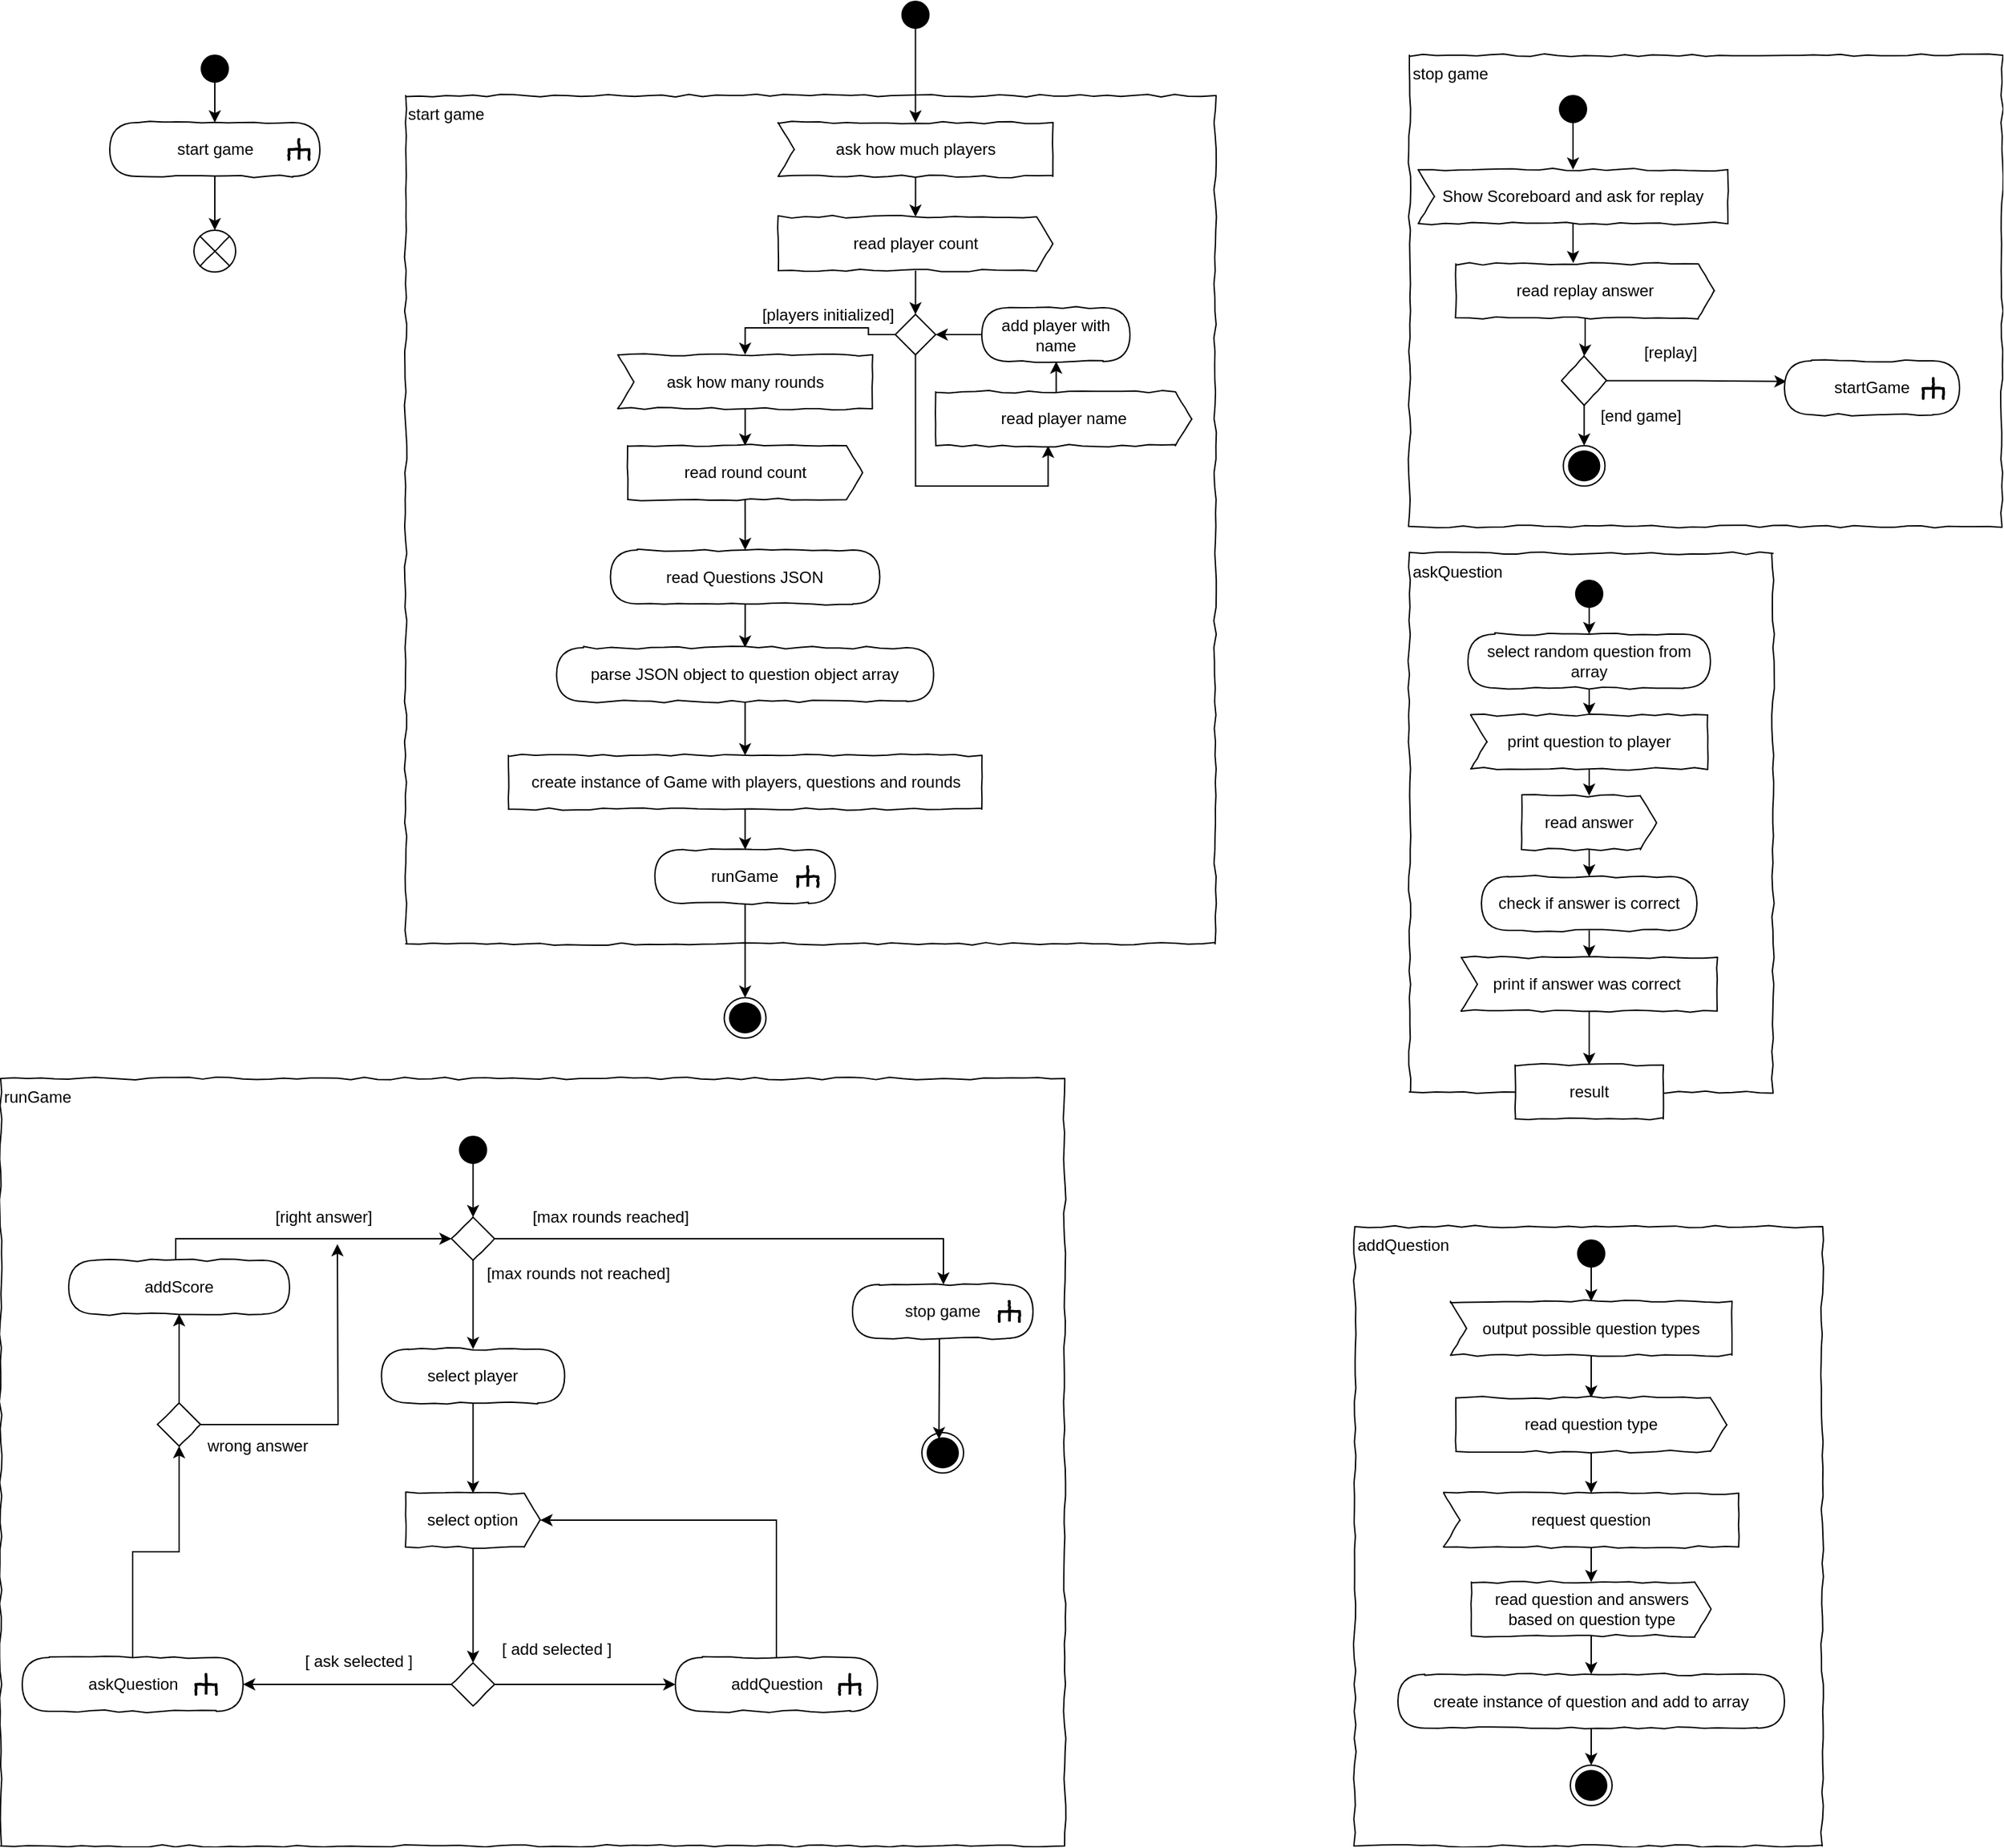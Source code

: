 <mxfile version="13.3.5" type="device"><diagram id="C5RBs43oDa-KdzZeNtuy" name="Page-1"><mxGraphModel dx="1551" dy="1380" grid="1" gridSize="10" guides="1" tooltips="1" connect="1" arrows="1" fold="1" page="1" pageScale="1" pageWidth="1654" pageHeight="2336" math="0" shadow="0"><root><mxCell id="WIyWlLk6GJQsqaUBKTNV-0"/><mxCell id="WIyWlLk6GJQsqaUBKTNV-1" parent="WIyWlLk6GJQsqaUBKTNV-0"/><mxCell id="vfuD7NuEFEcZhILpCEAi-52" value="&lt;div style=&quot;text-align: left&quot;&gt;&lt;span&gt;addQuestion&lt;/span&gt;&lt;/div&gt;" style="rounded=0;whiteSpace=wrap;html=1;shadow=0;glass=0;comic=1;strokeColor=#000000;labelPosition=center;verticalLabelPosition=middle;align=left;verticalAlign=top;absoluteArcSize=1;arcSize=50;" parent="WIyWlLk6GJQsqaUBKTNV-1" vertex="1"><mxGeometry x="1123" y="950" width="347" height="460" as="geometry"/></mxCell><mxCell id="s2X89wkiLgPjvdoDTRXU-35" value="stop game" style="rounded=0;whiteSpace=wrap;html=1;shadow=0;glass=0;comic=1;strokeColor=#000000;labelPosition=center;verticalLabelPosition=middle;align=left;verticalAlign=top;absoluteArcSize=1;arcSize=50;" parent="WIyWlLk6GJQsqaUBKTNV-1" vertex="1"><mxGeometry x="1163.5" y="80" width="440" height="350" as="geometry"/></mxCell><mxCell id="T3CFlRDYKSB0epu5Jlbj-16" value="&lt;div style=&quot;text-align: left&quot;&gt;&lt;span&gt;askQuestion&lt;/span&gt;&lt;/div&gt;" style="rounded=0;whiteSpace=wrap;html=1;shadow=0;glass=0;comic=1;strokeColor=#000000;labelPosition=center;verticalLabelPosition=middle;align=left;verticalAlign=top;absoluteArcSize=1;arcSize=50;" parent="WIyWlLk6GJQsqaUBKTNV-1" vertex="1"><mxGeometry x="1163.5" y="450" width="270" height="400" as="geometry"/></mxCell><mxCell id="T3CFlRDYKSB0epu5Jlbj-15" value="&lt;div style=&quot;text-align: left&quot;&gt;&lt;span&gt;runGame&lt;/span&gt;&lt;/div&gt;" style="rounded=0;whiteSpace=wrap;html=1;shadow=0;glass=0;comic=1;strokeColor=#000000;labelPosition=center;verticalLabelPosition=middle;align=left;verticalAlign=top;absoluteArcSize=1;arcSize=50;" parent="WIyWlLk6GJQsqaUBKTNV-1" vertex="1"><mxGeometry x="117.5" y="840" width="790" height="570" as="geometry"/></mxCell><mxCell id="XJcX0YTCADLQsHTq-JXA-15" style="edgeStyle=orthogonalEdgeStyle;rounded=0;orthogonalLoop=1;jettySize=auto;html=1;entryX=0.5;entryY=0;entryDx=0;entryDy=0;entryPerimeter=0;" parent="WIyWlLk6GJQsqaUBKTNV-1" source="XJcX0YTCADLQsHTq-JXA-8" target="Oa-G9faKWbPiwe1yfBrZ-24" edge="1"><mxGeometry relative="1" as="geometry"><mxPoint x="276.5" y="200" as="targetPoint"/></mxGeometry></mxCell><mxCell id="XJcX0YTCADLQsHTq-JXA-8" value="start game" style="rounded=1;whiteSpace=wrap;html=1;absoluteArcSize=1;arcSize=50;strokeWidth=1;shadow=0;comic=1;" parent="WIyWlLk6GJQsqaUBKTNV-1" vertex="1"><mxGeometry x="198.5" y="130" width="156" height="40" as="geometry"/></mxCell><mxCell id="XJcX0YTCADLQsHTq-JXA-6" value="" style="strokeWidth=2;html=1;shape=mxgraph.flowchart.annotation_2;align=left;rounded=1;comic=1;rotation=90;" parent="WIyWlLk6GJQsqaUBKTNV-1" vertex="1"><mxGeometry x="331.5" y="142.5" width="15" height="15" as="geometry"/></mxCell><mxCell id="XJcX0YTCADLQsHTq-JXA-7" value="" style="endArrow=none;html=1;entryX=0.508;entryY=0.487;entryPerimeter=0;exitX=1;exitY=0.5;exitPerimeter=0;strokeWidth=2;" parent="WIyWlLk6GJQsqaUBKTNV-1" source="XJcX0YTCADLQsHTq-JXA-6" target="XJcX0YTCADLQsHTq-JXA-6" edge="1"><mxGeometry width="50" height="50" relative="1" as="geometry"><mxPoint x="294.833" y="160" as="sourcePoint"/><mxPoint x="328.167" y="210" as="targetPoint"/></mxGeometry></mxCell><mxCell id="XJcX0YTCADLQsHTq-JXA-16" style="edgeStyle=orthogonalEdgeStyle;rounded=0;orthogonalLoop=1;jettySize=auto;html=1;entryX=0.5;entryY=0;entryDx=0;entryDy=0;exitX=0.5;exitY=1;exitDx=0;exitDy=0;" parent="WIyWlLk6GJQsqaUBKTNV-1" source="XJcX0YTCADLQsHTq-JXA-18" target="XJcX0YTCADLQsHTq-JXA-8" edge="1"><mxGeometry relative="1" as="geometry"><mxPoint x="277" y="100" as="sourcePoint"/></mxGeometry></mxCell><mxCell id="XJcX0YTCADLQsHTq-JXA-17" value="start game" style="rounded=0;whiteSpace=wrap;html=1;shadow=0;glass=0;comic=1;strokeColor=#000000;labelPosition=center;verticalLabelPosition=middle;align=left;verticalAlign=top;absoluteArcSize=1;arcSize=50;" parent="WIyWlLk6GJQsqaUBKTNV-1" vertex="1"><mxGeometry x="418.25" y="110" width="601" height="630" as="geometry"/></mxCell><mxCell id="XJcX0YTCADLQsHTq-JXA-18" value="" style="ellipse;whiteSpace=wrap;html=1;rounded=0;shadow=0;comic=0;labelBackgroundColor=none;strokeColor=#000000;strokeWidth=1;fillColor=#000000;fontFamily=Verdana;fontSize=12;fontColor=#000000;align=center;comic=1" parent="WIyWlLk6GJQsqaUBKTNV-1" vertex="1"><mxGeometry x="266.5" y="80" width="20" height="20" as="geometry"/></mxCell><mxCell id="XJcX0YTCADLQsHTq-JXA-51" style="edgeStyle=orthogonalEdgeStyle;rounded=0;orthogonalLoop=1;jettySize=auto;html=1;" parent="WIyWlLk6GJQsqaUBKTNV-1" source="XJcX0YTCADLQsHTq-JXA-19" target="vfuD7NuEFEcZhILpCEAi-16" edge="1"><mxGeometry relative="1" as="geometry"><mxPoint x="796.75" y="162.5" as="targetPoint"/></mxGeometry></mxCell><mxCell id="XJcX0YTCADLQsHTq-JXA-19" value="" style="ellipse;whiteSpace=wrap;html=1;rounded=0;shadow=0;comic=0;labelBackgroundColor=none;strokeColor=#000000;strokeWidth=1;fillColor=#000000;fontFamily=Verdana;fontSize=12;fontColor=#000000;align=center;comic=1" parent="WIyWlLk6GJQsqaUBKTNV-1" vertex="1"><mxGeometry x="786.75" y="40" width="20" height="20" as="geometry"/></mxCell><mxCell id="XJcX0YTCADLQsHTq-JXA-33" style="edgeStyle=orthogonalEdgeStyle;rounded=0;orthogonalLoop=1;jettySize=auto;html=1;exitX=0.5;exitY=1;exitDx=0;exitDy=0;" parent="WIyWlLk6GJQsqaUBKTNV-1" source="XJcX0YTCADLQsHTq-JXA-21" target="vfuD7NuEFEcZhILpCEAi-19" edge="1"><mxGeometry relative="1" as="geometry"><Array as="points"><mxPoint x="797.25" y="400"/><mxPoint x="895.25" y="400"/></Array></mxGeometry></mxCell><mxCell id="XJcX0YTCADLQsHTq-JXA-62" style="edgeStyle=orthogonalEdgeStyle;rounded=0;orthogonalLoop=1;jettySize=auto;html=1;entryX=0.5;entryY=0;entryDx=0;entryDy=0;entryPerimeter=0;" parent="WIyWlLk6GJQsqaUBKTNV-1" source="XJcX0YTCADLQsHTq-JXA-21" target="vfuD7NuEFEcZhILpCEAi-22" edge="1"><mxGeometry relative="1" as="geometry"/></mxCell><mxCell id="XJcX0YTCADLQsHTq-JXA-21" value="" style="rhombus;whiteSpace=wrap;html=1;" parent="WIyWlLk6GJQsqaUBKTNV-1" vertex="1"><mxGeometry x="781.75" y="272.5" width="30" height="30" as="geometry"/></mxCell><mxCell id="XJcX0YTCADLQsHTq-JXA-36" style="edgeStyle=orthogonalEdgeStyle;rounded=0;orthogonalLoop=1;jettySize=auto;html=1;" parent="WIyWlLk6GJQsqaUBKTNV-1" source="XJcX0YTCADLQsHTq-JXA-22" target="XJcX0YTCADLQsHTq-JXA-21" edge="1"><mxGeometry relative="1" as="geometry"/></mxCell><mxCell id="XJcX0YTCADLQsHTq-JXA-22" value="add player with name" style="rounded=1;whiteSpace=wrap;html=1;absoluteArcSize=1;arcSize=50;strokeWidth=1;shadow=0;comic=1;" parent="WIyWlLk6GJQsqaUBKTNV-1" vertex="1"><mxGeometry x="846" y="267.5" width="110" height="40" as="geometry"/></mxCell><mxCell id="XJcX0YTCADLQsHTq-JXA-41" style="edgeStyle=orthogonalEdgeStyle;rounded=0;orthogonalLoop=1;jettySize=auto;html=1;entryX=0.5;entryY=0;entryDx=0;entryDy=0;" parent="WIyWlLk6GJQsqaUBKTNV-1" source="XJcX0YTCADLQsHTq-JXA-38" target="XJcX0YTCADLQsHTq-JXA-46" edge="1"><mxGeometry relative="1" as="geometry"><mxPoint x="671.75" y="402.5" as="targetPoint"/></mxGeometry></mxCell><mxCell id="XJcX0YTCADLQsHTq-JXA-38" value="read Questions JSON" style="rounded=1;whiteSpace=wrap;html=1;absoluteArcSize=1;arcSize=50;strokeWidth=1;shadow=0;comic=1;" parent="WIyWlLk6GJQsqaUBKTNV-1" vertex="1"><mxGeometry x="570.25" y="447.5" width="200" height="40" as="geometry"/></mxCell><mxCell id="XJcX0YTCADLQsHTq-JXA-39" value="[players initialized]" style="text;html=1;strokeColor=none;fillColor=none;align=center;verticalAlign=middle;whiteSpace=wrap;rounded=0;" parent="WIyWlLk6GJQsqaUBKTNV-1" vertex="1"><mxGeometry x="671.75" y="262.5" width="120" height="20" as="geometry"/></mxCell><mxCell id="XJcX0YTCADLQsHTq-JXA-50" style="edgeStyle=orthogonalEdgeStyle;rounded=0;orthogonalLoop=1;jettySize=auto;html=1;entryX=0.5;entryY=0;entryDx=0;entryDy=0;" parent="WIyWlLk6GJQsqaUBKTNV-1" source="XJcX0YTCADLQsHTq-JXA-46" target="XJcX0YTCADLQsHTq-JXA-49" edge="1"><mxGeometry relative="1" as="geometry"><mxPoint x="671.75" y="442.5" as="targetPoint"/></mxGeometry></mxCell><mxCell id="XJcX0YTCADLQsHTq-JXA-46" value="parse JSON object to question object array" style="rounded=1;whiteSpace=wrap;html=1;absoluteArcSize=1;arcSize=50;strokeWidth=1;shadow=0;comic=1;" parent="WIyWlLk6GJQsqaUBKTNV-1" vertex="1"><mxGeometry x="530.25" y="520" width="280" height="40" as="geometry"/></mxCell><mxCell id="XJcX0YTCADLQsHTq-JXA-57" style="edgeStyle=orthogonalEdgeStyle;rounded=0;orthogonalLoop=1;jettySize=auto;html=1;" parent="WIyWlLk6GJQsqaUBKTNV-1" source="XJcX0YTCADLQsHTq-JXA-49" target="s2X89wkiLgPjvdoDTRXU-30" edge="1"><mxGeometry relative="1" as="geometry"><mxPoint x="670.25" y="670" as="targetPoint"/></mxGeometry></mxCell><mxCell id="XJcX0YTCADLQsHTq-JXA-49" value="&lt;div style=&quot;text-align: left&quot;&gt;&lt;span style=&quot;text-align: center&quot;&gt;create instance of Game with players, questions and rounds&lt;/span&gt;&lt;br&gt;&lt;/div&gt;" style="rounded=0;whiteSpace=wrap;html=1;comic=1;" parent="WIyWlLk6GJQsqaUBKTNV-1" vertex="1"><mxGeometry x="494.5" y="600" width="351.5" height="40" as="geometry"/></mxCell><mxCell id="XJcX0YTCADLQsHTq-JXA-52" value="" style="ellipse;html=1;shape=endState;fillColor=#000000;strokeColor=#000000;comic=1" parent="WIyWlLk6GJQsqaUBKTNV-1" vertex="1"><mxGeometry x="654.75" y="780" width="31" height="30" as="geometry"/></mxCell><mxCell id="XJcX0YTCADLQsHTq-JXA-61" style="edgeStyle=orthogonalEdgeStyle;rounded=0;orthogonalLoop=1;jettySize=auto;html=1;exitX=0.5;exitY=1;exitDx=0;exitDy=0;exitPerimeter=0;" parent="WIyWlLk6GJQsqaUBKTNV-1" source="vfuD7NuEFEcZhILpCEAi-24" target="XJcX0YTCADLQsHTq-JXA-38" edge="1"><mxGeometry relative="1" as="geometry"><mxPoint x="670.25" y="410" as="sourcePoint"/></mxGeometry></mxCell><mxCell id="T3CFlRDYKSB0epu5Jlbj-1" style="edgeStyle=orthogonalEdgeStyle;rounded=0;orthogonalLoop=1;jettySize=auto;html=1;" parent="WIyWlLk6GJQsqaUBKTNV-1" source="XJcX0YTCADLQsHTq-JXA-63" target="XJcX0YTCADLQsHTq-JXA-116" edge="1"><mxGeometry relative="1" as="geometry"/></mxCell><mxCell id="XJcX0YTCADLQsHTq-JXA-63" value="" style="ellipse;whiteSpace=wrap;html=1;rounded=0;shadow=0;comic=0;labelBackgroundColor=none;strokeColor=#000000;strokeWidth=1;fillColor=#000000;fontFamily=Verdana;fontSize=12;fontColor=#000000;align=center;comic=1" parent="WIyWlLk6GJQsqaUBKTNV-1" vertex="1"><mxGeometry x="458.25" y="883" width="20" height="20" as="geometry"/></mxCell><mxCell id="XJcX0YTCADLQsHTq-JXA-73" style="edgeStyle=orthogonalEdgeStyle;rounded=0;orthogonalLoop=1;jettySize=auto;html=1;entryX=0;entryY=0.5;entryDx=0;entryDy=0;" parent="WIyWlLk6GJQsqaUBKTNV-1" source="XJcX0YTCADLQsHTq-JXA-67" target="XJcX0YTCADLQsHTq-JXA-95" edge="1"><mxGeometry relative="1" as="geometry"><mxPoint x="580" y="1189" as="targetPoint"/></mxGeometry></mxCell><mxCell id="T3CFlRDYKSB0epu5Jlbj-3" style="edgeStyle=orthogonalEdgeStyle;rounded=0;orthogonalLoop=1;jettySize=auto;html=1;" parent="WIyWlLk6GJQsqaUBKTNV-1" source="XJcX0YTCADLQsHTq-JXA-67" target="XJcX0YTCADLQsHTq-JXA-74" edge="1"><mxGeometry relative="1" as="geometry"/></mxCell><mxCell id="XJcX0YTCADLQsHTq-JXA-67" value="" style="rhombus;whiteSpace=wrap;html=1;rounded=0;shadow=0;glass=0;comic=1;strokeColor=#000000;align=left;" parent="WIyWlLk6GJQsqaUBKTNV-1" vertex="1"><mxGeometry x="452.25" y="1274" width="32" height="32" as="geometry"/></mxCell><mxCell id="s2X89wkiLgPjvdoDTRXU-4" style="edgeStyle=orthogonalEdgeStyle;rounded=0;orthogonalLoop=1;jettySize=auto;html=1;entryX=0.5;entryY=1;entryDx=0;entryDy=0;" parent="WIyWlLk6GJQsqaUBKTNV-1" source="XJcX0YTCADLQsHTq-JXA-74" target="s2X89wkiLgPjvdoDTRXU-0" edge="1"><mxGeometry relative="1" as="geometry"/></mxCell><mxCell id="XJcX0YTCADLQsHTq-JXA-74" value="askQuestion" style="rounded=1;whiteSpace=wrap;html=1;absoluteArcSize=1;arcSize=50;strokeWidth=1;shadow=0;comic=1;" parent="WIyWlLk6GJQsqaUBKTNV-1" vertex="1"><mxGeometry x="133.5" y="1270" width="164" height="40" as="geometry"/></mxCell><mxCell id="s2X89wkiLgPjvdoDTRXU-48" style="edgeStyle=orthogonalEdgeStyle;rounded=0;orthogonalLoop=1;jettySize=auto;html=1;entryX=0.409;entryY=0.161;entryDx=0;entryDy=0;entryPerimeter=0;" parent="WIyWlLk6GJQsqaUBKTNV-1" source="XJcX0YTCADLQsHTq-JXA-91" target="Oa-G9faKWbPiwe1yfBrZ-6" edge="1"><mxGeometry relative="1" as="geometry"><Array as="points"><mxPoint x="814.5" y="1050"/><mxPoint x="814.5" y="1050"/></Array></mxGeometry></mxCell><mxCell id="XJcX0YTCADLQsHTq-JXA-91" value="stop game" style="rounded=1;whiteSpace=wrap;html=1;absoluteArcSize=1;arcSize=50;strokeWidth=1;shadow=0;comic=1;" parent="WIyWlLk6GJQsqaUBKTNV-1" vertex="1"><mxGeometry x="750" y="993" width="134" height="40" as="geometry"/></mxCell><mxCell id="vfuD7NuEFEcZhILpCEAi-3" style="edgeStyle=orthogonalEdgeStyle;rounded=0;orthogonalLoop=1;jettySize=auto;html=1;entryX=1;entryY=0.5;entryDx=0;entryDy=0;entryPerimeter=0;" parent="WIyWlLk6GJQsqaUBKTNV-1" source="XJcX0YTCADLQsHTq-JXA-95" target="s2X89wkiLgPjvdoDTRXU-43" edge="1"><mxGeometry relative="1" as="geometry"><Array as="points"><mxPoint x="693.5" y="1168"/></Array></mxGeometry></mxCell><mxCell id="XJcX0YTCADLQsHTq-JXA-95" value="addQuestion" style="rounded=1;whiteSpace=wrap;html=1;absoluteArcSize=1;arcSize=50;strokeWidth=1;shadow=0;comic=1;" parent="WIyWlLk6GJQsqaUBKTNV-1" vertex="1"><mxGeometry x="618.5" y="1270" width="150" height="40" as="geometry"/></mxCell><mxCell id="XJcX0YTCADLQsHTq-JXA-108" value="[ ask selected ]" style="text;html=1;strokeColor=none;fillColor=none;align=center;verticalAlign=middle;whiteSpace=wrap;rounded=0;" parent="WIyWlLk6GJQsqaUBKTNV-1" vertex="1"><mxGeometry x="337" y="1262.5" width="93" height="20" as="geometry"/></mxCell><mxCell id="XJcX0YTCADLQsHTq-JXA-109" value="[ add selected ]" style="text;html=1;strokeColor=none;fillColor=none;align=center;verticalAlign=middle;whiteSpace=wrap;rounded=0;" parent="WIyWlLk6GJQsqaUBKTNV-1" vertex="1"><mxGeometry x="484.25" y="1254" width="93" height="20" as="geometry"/></mxCell><mxCell id="Oa-G9faKWbPiwe1yfBrZ-0" style="edgeStyle=orthogonalEdgeStyle;rounded=0;orthogonalLoop=1;jettySize=auto;html=1;" parent="WIyWlLk6GJQsqaUBKTNV-1" source="XJcX0YTCADLQsHTq-JXA-116" target="XJcX0YTCADLQsHTq-JXA-91" edge="1"><mxGeometry relative="1" as="geometry"><Array as="points"><mxPoint x="817.5" y="959"/></Array></mxGeometry></mxCell><mxCell id="T3CFlRDYKSB0epu5Jlbj-10" style="edgeStyle=orthogonalEdgeStyle;rounded=0;orthogonalLoop=1;jettySize=auto;html=1;entryX=0.5;entryY=0;entryDx=0;entryDy=0;" parent="WIyWlLk6GJQsqaUBKTNV-1" source="XJcX0YTCADLQsHTq-JXA-116" target="Oa-G9faKWbPiwe1yfBrZ-49" edge="1"><mxGeometry relative="1" as="geometry"/></mxCell><mxCell id="XJcX0YTCADLQsHTq-JXA-116" value="" style="rhombus;whiteSpace=wrap;html=1;rounded=0;shadow=0;glass=0;comic=1;strokeColor=#000000;align=left;" parent="WIyWlLk6GJQsqaUBKTNV-1" vertex="1"><mxGeometry x="452.25" y="943" width="32" height="32" as="geometry"/></mxCell><mxCell id="Oa-G9faKWbPiwe1yfBrZ-1" value="[max rounds reached]" style="text;html=1;strokeColor=none;fillColor=none;align=center;verticalAlign=middle;whiteSpace=wrap;rounded=0;" parent="WIyWlLk6GJQsqaUBKTNV-1" vertex="1"><mxGeometry x="497.5" y="933" width="145" height="20" as="geometry"/></mxCell><mxCell id="Oa-G9faKWbPiwe1yfBrZ-6" value="" style="ellipse;html=1;shape=endState;fillColor=#000000;strokeColor=#000000;comic=1" parent="WIyWlLk6GJQsqaUBKTNV-1" vertex="1"><mxGeometry x="801.5" y="1103" width="31" height="30" as="geometry"/></mxCell><mxCell id="XJcX0YTCADLQsHTq-JXA-79" value="" style="strokeWidth=2;html=1;shape=mxgraph.flowchart.annotation_2;align=left;rounded=1;comic=1;rotation=90;" parent="WIyWlLk6GJQsqaUBKTNV-1" vertex="1"><mxGeometry x="262.5" y="1282.5" width="15" height="15" as="geometry"/></mxCell><mxCell id="XJcX0YTCADLQsHTq-JXA-80" value="" style="endArrow=none;html=1;entryX=0.508;entryY=0.487;entryPerimeter=0;exitX=1;exitY=0.5;exitPerimeter=0;strokeWidth=2;" parent="WIyWlLk6GJQsqaUBKTNV-1" source="XJcX0YTCADLQsHTq-JXA-79" target="XJcX0YTCADLQsHTq-JXA-79" edge="1"><mxGeometry width="50" height="50" relative="1" as="geometry"><mxPoint x="533.833" y="1395" as="sourcePoint"/><mxPoint x="567.167" y="1445" as="targetPoint"/></mxGeometry></mxCell><mxCell id="Oa-G9faKWbPiwe1yfBrZ-10" value="[max rounds not reached]" style="text;html=1;strokeColor=none;fillColor=none;align=center;verticalAlign=middle;whiteSpace=wrap;rounded=0;" parent="WIyWlLk6GJQsqaUBKTNV-1" vertex="1"><mxGeometry x="473.5" y="975" width="145" height="20" as="geometry"/></mxCell><mxCell id="Oa-G9faKWbPiwe1yfBrZ-14" style="edgeStyle=orthogonalEdgeStyle;rounded=0;orthogonalLoop=1;jettySize=auto;html=1;exitX=0.5;exitY=1;exitDx=0;exitDy=0;" parent="WIyWlLk6GJQsqaUBKTNV-1" source="Oa-G9faKWbPiwe1yfBrZ-10" target="Oa-G9faKWbPiwe1yfBrZ-10" edge="1"><mxGeometry relative="1" as="geometry"/></mxCell><mxCell id="XJcX0YTCADLQsHTq-JXA-100" value="" style="strokeWidth=2;html=1;shape=mxgraph.flowchart.annotation_2;align=left;rounded=1;comic=1;rotation=90;" parent="WIyWlLk6GJQsqaUBKTNV-1" vertex="1"><mxGeometry x="859" y="1005.5" width="15" height="15" as="geometry"/></mxCell><mxCell id="XJcX0YTCADLQsHTq-JXA-101" value="" style="endArrow=none;html=1;entryX=0.508;entryY=0.487;entryPerimeter=0;exitX=1;exitY=0.5;exitPerimeter=0;strokeWidth=2;" parent="WIyWlLk6GJQsqaUBKTNV-1" source="XJcX0YTCADLQsHTq-JXA-100" target="XJcX0YTCADLQsHTq-JXA-100" edge="1"><mxGeometry width="50" height="50" relative="1" as="geometry"><mxPoint x="655.833" y="1089" as="sourcePoint"/><mxPoint x="689.167" y="1139" as="targetPoint"/></mxGeometry></mxCell><mxCell id="Oa-G9faKWbPiwe1yfBrZ-24" value="" style="verticalLabelPosition=bottom;verticalAlign=top;html=1;strokeWidth=1;shape=mxgraph.flowchart.or;rounded=0;shadow=0;comic=1;fillColor=#FFFFFF;comic=1" parent="WIyWlLk6GJQsqaUBKTNV-1" vertex="1"><mxGeometry x="261" y="210" width="31" height="31" as="geometry"/></mxCell><mxCell id="Oa-G9faKWbPiwe1yfBrZ-31" style="edgeStyle=elbowEdgeStyle;rounded=0;orthogonalLoop=1;jettySize=auto;elbow=vertical;html=1;" parent="WIyWlLk6GJQsqaUBKTNV-1" source="Oa-G9faKWbPiwe1yfBrZ-30" target="Oa-G9faKWbPiwe1yfBrZ-32" edge="1"><mxGeometry relative="1" as="geometry"><mxPoint x="1297" y="550" as="targetPoint"/></mxGeometry></mxCell><mxCell id="Oa-G9faKWbPiwe1yfBrZ-30" value="" style="ellipse;whiteSpace=wrap;html=1;rounded=0;shadow=0;comic=0;labelBackgroundColor=none;strokeColor=#000000;strokeWidth=1;fillColor=#000000;fontFamily=Verdana;fontSize=12;fontColor=#000000;align=center;comic=1" parent="WIyWlLk6GJQsqaUBKTNV-1" vertex="1"><mxGeometry x="1287" y="470" width="20" height="20" as="geometry"/></mxCell><mxCell id="Oa-G9faKWbPiwe1yfBrZ-34" value="" style="edgeStyle=elbowEdgeStyle;rounded=0;orthogonalLoop=1;jettySize=auto;elbow=vertical;html=1;" parent="WIyWlLk6GJQsqaUBKTNV-1" source="Oa-G9faKWbPiwe1yfBrZ-32" target="vfuD7NuEFEcZhILpCEAi-5" edge="1"><mxGeometry relative="1" as="geometry"><mxPoint x="1297" y="660" as="targetPoint"/></mxGeometry></mxCell><mxCell id="Oa-G9faKWbPiwe1yfBrZ-32" value="select random question from array" style="rounded=1;whiteSpace=wrap;html=1;absoluteArcSize=1;arcSize=50;strokeWidth=1;shadow=0;comic=1;" parent="WIyWlLk6GJQsqaUBKTNV-1" vertex="1"><mxGeometry x="1207" y="510" width="180" height="40" as="geometry"/></mxCell><mxCell id="Oa-G9faKWbPiwe1yfBrZ-36" value="" style="edgeStyle=elbowEdgeStyle;rounded=0;orthogonalLoop=1;jettySize=auto;elbow=vertical;html=1;exitX=0.5;exitY=1;exitDx=0;exitDy=0;exitPerimeter=0;" parent="WIyWlLk6GJQsqaUBKTNV-1" source="vfuD7NuEFEcZhILpCEAi-5" target="vfuD7NuEFEcZhILpCEAi-7" edge="1"><mxGeometry relative="1" as="geometry"><mxPoint x="1297" y="700" as="sourcePoint"/><mxPoint x="1297" y="760" as="targetPoint"/></mxGeometry></mxCell><mxCell id="Oa-G9faKWbPiwe1yfBrZ-38" value="" style="edgeStyle=elbowEdgeStyle;rounded=0;orthogonalLoop=1;jettySize=auto;elbow=vertical;html=1;entryX=0.5;entryY=0;entryDx=0;entryDy=0;" parent="WIyWlLk6GJQsqaUBKTNV-1" source="vfuD7NuEFEcZhILpCEAi-7" target="vfuD7NuEFEcZhILpCEAi-32" edge="1"><mxGeometry relative="1" as="geometry"><mxPoint x="1297" y="800" as="sourcePoint"/><mxPoint x="1297" y="830" as="targetPoint"/></mxGeometry></mxCell><mxCell id="s2X89wkiLgPjvdoDTRXU-39" value="" style="edgeStyle=orthogonalEdgeStyle;rounded=0;orthogonalLoop=1;jettySize=auto;html=1;exitX=0.5;exitY=1;exitDx=0;exitDy=0;" parent="WIyWlLk6GJQsqaUBKTNV-1" source="vfuD7NuEFEcZhILpCEAi-32" target="vfuD7NuEFEcZhILpCEAi-6" edge="1"><mxGeometry relative="1" as="geometry"><mxPoint x="1297" y="900" as="sourcePoint"/><mxPoint x="1297" y="980" as="targetPoint"/></mxGeometry></mxCell><mxCell id="T3CFlRDYKSB0epu5Jlbj-12" style="edgeStyle=orthogonalEdgeStyle;rounded=0;orthogonalLoop=1;jettySize=auto;html=1;" parent="WIyWlLk6GJQsqaUBKTNV-1" source="Oa-G9faKWbPiwe1yfBrZ-49" target="s2X89wkiLgPjvdoDTRXU-43" edge="1"><mxGeometry relative="1" as="geometry"><mxPoint x="468.293" y="1103" as="targetPoint"/></mxGeometry></mxCell><mxCell id="Oa-G9faKWbPiwe1yfBrZ-49" value="select player" style="rounded=1;whiteSpace=wrap;html=1;absoluteArcSize=1;arcSize=50;strokeWidth=1;shadow=0;comic=1;" parent="WIyWlLk6GJQsqaUBKTNV-1" vertex="1"><mxGeometry x="400.25" y="1041" width="136" height="40" as="geometry"/></mxCell><mxCell id="T3CFlRDYKSB0epu5Jlbj-14" style="edgeStyle=orthogonalEdgeStyle;rounded=0;orthogonalLoop=1;jettySize=auto;html=1;entryX=0;entryY=0.5;entryDx=0;entryDy=0;" parent="WIyWlLk6GJQsqaUBKTNV-1" source="Oa-G9faKWbPiwe1yfBrZ-51" target="XJcX0YTCADLQsHTq-JXA-116" edge="1"><mxGeometry relative="1" as="geometry"><Array as="points"><mxPoint x="247.5" y="959"/></Array></mxGeometry></mxCell><mxCell id="Oa-G9faKWbPiwe1yfBrZ-51" value="addScore" style="rounded=1;whiteSpace=wrap;html=1;absoluteArcSize=1;arcSize=50;strokeWidth=1;shadow=0;comic=1;" parent="WIyWlLk6GJQsqaUBKTNV-1" vertex="1"><mxGeometry x="168" y="975" width="164" height="40" as="geometry"/></mxCell><mxCell id="s2X89wkiLgPjvdoDTRXU-12" style="edgeStyle=orthogonalEdgeStyle;rounded=0;orthogonalLoop=1;jettySize=auto;html=1;" parent="WIyWlLk6GJQsqaUBKTNV-1" source="s2X89wkiLgPjvdoDTRXU-0" edge="1"><mxGeometry relative="1" as="geometry"><mxPoint x="367.5" y="963" as="targetPoint"/></mxGeometry></mxCell><mxCell id="vfuD7NuEFEcZhILpCEAi-30" style="edgeStyle=orthogonalEdgeStyle;rounded=0;orthogonalLoop=1;jettySize=auto;html=1;" parent="WIyWlLk6GJQsqaUBKTNV-1" source="s2X89wkiLgPjvdoDTRXU-0" target="Oa-G9faKWbPiwe1yfBrZ-51" edge="1"><mxGeometry relative="1" as="geometry"/></mxCell><mxCell id="s2X89wkiLgPjvdoDTRXU-0" value="" style="rhombus;whiteSpace=wrap;html=1;rounded=0;shadow=0;glass=0;comic=1;strokeColor=#000000;align=left;" parent="WIyWlLk6GJQsqaUBKTNV-1" vertex="1"><mxGeometry x="234" y="1081" width="32" height="32" as="geometry"/></mxCell><mxCell id="s2X89wkiLgPjvdoDTRXU-5" value="[right answer]" style="text;html=1;strokeColor=none;fillColor=none;align=center;verticalAlign=middle;whiteSpace=wrap;rounded=0;" parent="WIyWlLk6GJQsqaUBKTNV-1" vertex="1"><mxGeometry x="285" y="933" width="145" height="20" as="geometry"/></mxCell><mxCell id="s2X89wkiLgPjvdoDTRXU-6" value="wrong answer" style="text;html=1;strokeColor=none;fillColor=none;align=center;verticalAlign=middle;whiteSpace=wrap;rounded=0;" parent="WIyWlLk6GJQsqaUBKTNV-1" vertex="1"><mxGeometry x="236" y="1103" width="145" height="20" as="geometry"/></mxCell><mxCell id="s2X89wkiLgPjvdoDTRXU-9" value="" style="edgeStyle=orthogonalEdgeStyle;rounded=0;orthogonalLoop=1;jettySize=auto;html=1;entryX=0.5;entryY=0;entryDx=0;entryDy=0;entryPerimeter=0;" parent="WIyWlLk6GJQsqaUBKTNV-1" source="s2X89wkiLgPjvdoDTRXU-7" target="vfuD7NuEFEcZhILpCEAi-14" edge="1"><mxGeometry relative="1" as="geometry"><mxPoint x="1268.5" y="183" as="targetPoint"/></mxGeometry></mxCell><mxCell id="s2X89wkiLgPjvdoDTRXU-7" value="" style="ellipse;whiteSpace=wrap;html=1;rounded=0;shadow=0;comic=0;labelBackgroundColor=none;strokeColor=#000000;strokeWidth=1;fillColor=#000000;fontFamily=Verdana;fontSize=12;fontColor=#000000;align=center;comic=1" parent="WIyWlLk6GJQsqaUBKTNV-1" vertex="1"><mxGeometry x="1275" y="110" width="20" height="20" as="geometry"/></mxCell><mxCell id="s2X89wkiLgPjvdoDTRXU-13" style="edgeStyle=orthogonalEdgeStyle;rounded=0;orthogonalLoop=1;jettySize=auto;html=1;entryX=0.012;entryY=0.384;entryDx=0;entryDy=0;entryPerimeter=0;" parent="WIyWlLk6GJQsqaUBKTNV-1" source="s2X89wkiLgPjvdoDTRXU-11" target="s2X89wkiLgPjvdoDTRXU-22" edge="1"><mxGeometry relative="1" as="geometry"><mxPoint x="1439.5" y="287" as="targetPoint"/></mxGeometry></mxCell><mxCell id="vfuD7NuEFEcZhILpCEAi-57" style="edgeStyle=orthogonalEdgeStyle;rounded=0;orthogonalLoop=1;jettySize=auto;html=1;entryX=0.5;entryY=0;entryDx=0;entryDy=0;" parent="WIyWlLk6GJQsqaUBKTNV-1" source="s2X89wkiLgPjvdoDTRXU-11" target="s2X89wkiLgPjvdoDTRXU-18" edge="1"><mxGeometry relative="1" as="geometry"/></mxCell><mxCell id="s2X89wkiLgPjvdoDTRXU-11" value="" style="rhombus;whiteSpace=wrap;html=1;rounded=0;shadow=0;glass=0;comic=1;strokeColor=#000000;align=left;" parent="WIyWlLk6GJQsqaUBKTNV-1" vertex="1"><mxGeometry x="1276.5" y="303.5" width="33.5" height="36.5" as="geometry"/></mxCell><mxCell id="s2X89wkiLgPjvdoDTRXU-14" value="[replay]" style="text;html=1;strokeColor=none;fillColor=none;align=center;verticalAlign=middle;whiteSpace=wrap;rounded=0;" parent="WIyWlLk6GJQsqaUBKTNV-1" vertex="1"><mxGeometry x="1284.5" y="291" width="145" height="20" as="geometry"/></mxCell><mxCell id="s2X89wkiLgPjvdoDTRXU-16" value="[end game]" style="text;html=1;strokeColor=none;fillColor=none;align=center;verticalAlign=middle;whiteSpace=wrap;rounded=0;" parent="WIyWlLk6GJQsqaUBKTNV-1" vertex="1"><mxGeometry x="1263" y="337.5" width="145" height="20" as="geometry"/></mxCell><mxCell id="s2X89wkiLgPjvdoDTRXU-18" value="" style="ellipse;html=1;shape=endState;fillColor=#000000;strokeColor=#000000;comic=1" parent="WIyWlLk6GJQsqaUBKTNV-1" vertex="1"><mxGeometry x="1277.75" y="370" width="31" height="30" as="geometry"/></mxCell><mxCell id="s2X89wkiLgPjvdoDTRXU-22" value="startGame " style="rounded=1;whiteSpace=wrap;html=1;absoluteArcSize=1;arcSize=50;strokeWidth=1;shadow=0;comic=1;" parent="WIyWlLk6GJQsqaUBKTNV-1" vertex="1"><mxGeometry x="1442" y="307" width="130" height="40" as="geometry"/></mxCell><mxCell id="s2X89wkiLgPjvdoDTRXU-26" value="" style="group;rotation=90;" parent="WIyWlLk6GJQsqaUBKTNV-1" vertex="1" connectable="0"><mxGeometry x="1543" y="315" width="20" height="20" as="geometry"/></mxCell><mxCell id="s2X89wkiLgPjvdoDTRXU-27" value="" style="strokeWidth=2;html=1;shape=mxgraph.flowchart.annotation_2;align=left;rounded=1;comic=1;rotation=90;" parent="s2X89wkiLgPjvdoDTRXU-26" vertex="1"><mxGeometry x="2" y="5" width="15" height="15" as="geometry"/></mxCell><mxCell id="s2X89wkiLgPjvdoDTRXU-28" value="" style="endArrow=none;html=1;entryX=0.508;entryY=0.487;entryPerimeter=0;exitX=1;exitY=0.5;exitPerimeter=0;strokeWidth=2;" parent="s2X89wkiLgPjvdoDTRXU-26" source="s2X89wkiLgPjvdoDTRXU-27" target="s2X89wkiLgPjvdoDTRXU-27" edge="1"><mxGeometry width="50" height="50" relative="1" as="geometry"><mxPoint x="-46.667" as="sourcePoint"/><mxPoint x="-13.333" y="50" as="targetPoint"/></mxGeometry></mxCell><mxCell id="s2X89wkiLgPjvdoDTRXU-34" style="edgeStyle=orthogonalEdgeStyle;rounded=0;orthogonalLoop=1;jettySize=auto;html=1;" parent="WIyWlLk6GJQsqaUBKTNV-1" source="s2X89wkiLgPjvdoDTRXU-30" target="XJcX0YTCADLQsHTq-JXA-52" edge="1"><mxGeometry relative="1" as="geometry"/></mxCell><mxCell id="s2X89wkiLgPjvdoDTRXU-30" value="runGame" style="rounded=1;whiteSpace=wrap;html=1;absoluteArcSize=1;arcSize=50;strokeWidth=1;shadow=0;comic=1;" parent="WIyWlLk6GJQsqaUBKTNV-1" vertex="1"><mxGeometry x="603.25" y="670" width="134" height="40" as="geometry"/></mxCell><mxCell id="s2X89wkiLgPjvdoDTRXU-32" value="" style="strokeWidth=2;html=1;shape=mxgraph.flowchart.annotation_2;align=left;rounded=1;comic=1;rotation=90;" parent="WIyWlLk6GJQsqaUBKTNV-1" vertex="1"><mxGeometry x="709.25" y="682.5" width="15" height="15" as="geometry"/></mxCell><mxCell id="s2X89wkiLgPjvdoDTRXU-33" value="" style="endArrow=none;html=1;entryX=0.508;entryY=0.487;entryPerimeter=0;exitX=1;exitY=0.5;exitPerimeter=0;strokeWidth=2;" parent="WIyWlLk6GJQsqaUBKTNV-1" source="s2X89wkiLgPjvdoDTRXU-32" target="s2X89wkiLgPjvdoDTRXU-32" edge="1"><mxGeometry width="50" height="50" relative="1" as="geometry"><mxPoint x="649.583" y="680" as="sourcePoint"/><mxPoint x="682.917" y="730" as="targetPoint"/></mxGeometry></mxCell><mxCell id="s2X89wkiLgPjvdoDTRXU-46" style="edgeStyle=orthogonalEdgeStyle;rounded=0;orthogonalLoop=1;jettySize=auto;html=1;" parent="WIyWlLk6GJQsqaUBKTNV-1" source="s2X89wkiLgPjvdoDTRXU-43" target="XJcX0YTCADLQsHTq-JXA-67" edge="1"><mxGeometry relative="1" as="geometry"/></mxCell><mxCell id="s2X89wkiLgPjvdoDTRXU-43" value="select option" style="html=1;shape=mxgraph.sysml.sendSigAct;strokeWidth=1;whiteSpace=wrap;align=center;shadow=0;comic=1" parent="WIyWlLk6GJQsqaUBKTNV-1" vertex="1"><mxGeometry x="418.25" y="1148" width="100" height="40" as="geometry"/></mxCell><mxCell id="vfuD7NuEFEcZhILpCEAi-0" value="" style="group;rotation=90;" parent="WIyWlLk6GJQsqaUBKTNV-1" vertex="1" connectable="0"><mxGeometry x="738.5" y="1277.5" width="20" height="20" as="geometry"/></mxCell><mxCell id="vfuD7NuEFEcZhILpCEAi-1" value="" style="strokeWidth=2;html=1;shape=mxgraph.flowchart.annotation_2;align=left;rounded=1;comic=1;rotation=90;" parent="vfuD7NuEFEcZhILpCEAi-0" vertex="1"><mxGeometry x="2" y="5" width="15" height="15" as="geometry"/></mxCell><mxCell id="vfuD7NuEFEcZhILpCEAi-2" value="" style="endArrow=none;html=1;entryX=0.508;entryY=0.487;entryPerimeter=0;exitX=1;exitY=0.5;exitPerimeter=0;strokeWidth=2;" parent="vfuD7NuEFEcZhILpCEAi-0" source="vfuD7NuEFEcZhILpCEAi-1" target="vfuD7NuEFEcZhILpCEAi-1" edge="1"><mxGeometry width="50" height="50" relative="1" as="geometry"><mxPoint x="-46.667" as="sourcePoint"/><mxPoint x="-13.333" y="50" as="targetPoint"/></mxGeometry></mxCell><mxCell id="vfuD7NuEFEcZhILpCEAi-5" value="print question to player" style="shape=mxgraph.sysml.accEvent;flipH=0;whiteSpace=wrap;align=center;shadow=0;strokeWidth=1;comic=1" parent="WIyWlLk6GJQsqaUBKTNV-1" vertex="1"><mxGeometry x="1209" y="570" width="176" height="40" as="geometry"/></mxCell><mxCell id="vfuD7NuEFEcZhILpCEAi-11" style="edgeStyle=orthogonalEdgeStyle;rounded=0;orthogonalLoop=1;jettySize=auto;html=1;" parent="WIyWlLk6GJQsqaUBKTNV-1" source="vfuD7NuEFEcZhILpCEAi-6" target="vfuD7NuEFEcZhILpCEAi-10" edge="1"><mxGeometry relative="1" as="geometry"/></mxCell><mxCell id="vfuD7NuEFEcZhILpCEAi-6" value="print if answer was correct " style="shape=mxgraph.sysml.accEvent;flipH=0;whiteSpace=wrap;align=center;shadow=0;strokeWidth=1;comic=1" parent="WIyWlLk6GJQsqaUBKTNV-1" vertex="1"><mxGeometry x="1202" y="750" width="190" height="40" as="geometry"/></mxCell><mxCell id="vfuD7NuEFEcZhILpCEAi-7" value="read answer" style="html=1;shape=mxgraph.sysml.sendSigAct;strokeWidth=1;whiteSpace=wrap;align=center;shadow=0;comic=1" parent="WIyWlLk6GJQsqaUBKTNV-1" vertex="1"><mxGeometry x="1247" y="630" width="100" height="40" as="geometry"/></mxCell><mxCell id="vfuD7NuEFEcZhILpCEAi-10" value="&lt;div style=&quot;text-align: left&quot;&gt;result&lt;/div&gt;" style="rounded=0;whiteSpace=wrap;html=1;comic=1;" parent="WIyWlLk6GJQsqaUBKTNV-1" vertex="1"><mxGeometry x="1242" y="830" width="110" height="40" as="geometry"/></mxCell><mxCell id="vfuD7NuEFEcZhILpCEAi-55" style="edgeStyle=orthogonalEdgeStyle;rounded=0;orthogonalLoop=1;jettySize=auto;html=1;entryX=0.454;entryY=-0.016;entryDx=0;entryDy=0;entryPerimeter=0;" parent="WIyWlLk6GJQsqaUBKTNV-1" source="vfuD7NuEFEcZhILpCEAi-14" target="vfuD7NuEFEcZhILpCEAi-53" edge="1"><mxGeometry relative="1" as="geometry"/></mxCell><mxCell id="vfuD7NuEFEcZhILpCEAi-14" value="Show Scoreboard and ask for replay" style="shape=mxgraph.sysml.accEvent;flipH=0;whiteSpace=wrap;align=center;shadow=0;strokeWidth=1;comic=1" parent="WIyWlLk6GJQsqaUBKTNV-1" vertex="1"><mxGeometry x="1170" y="165" width="230" height="40" as="geometry"/></mxCell><mxCell id="vfuD7NuEFEcZhILpCEAi-18" style="edgeStyle=orthogonalEdgeStyle;rounded=0;orthogonalLoop=1;jettySize=auto;html=1;entryX=0.5;entryY=0;entryDx=0;entryDy=0;" parent="WIyWlLk6GJQsqaUBKTNV-1" source="vfuD7NuEFEcZhILpCEAi-15" target="XJcX0YTCADLQsHTq-JXA-21" edge="1"><mxGeometry relative="1" as="geometry"/></mxCell><mxCell id="vfuD7NuEFEcZhILpCEAi-15" value="read player count" style="html=1;shape=mxgraph.sysml.sendSigAct;strokeWidth=1;whiteSpace=wrap;align=center;shadow=0;comic=1" parent="WIyWlLk6GJQsqaUBKTNV-1" vertex="1"><mxGeometry x="694.75" y="200" width="204" height="40" as="geometry"/></mxCell><mxCell id="vfuD7NuEFEcZhILpCEAi-17" style="edgeStyle=orthogonalEdgeStyle;rounded=0;orthogonalLoop=1;jettySize=auto;html=1;entryX=0.5;entryY=0;entryDx=0;entryDy=0;entryPerimeter=0;" parent="WIyWlLk6GJQsqaUBKTNV-1" source="vfuD7NuEFEcZhILpCEAi-16" target="vfuD7NuEFEcZhILpCEAi-15" edge="1"><mxGeometry relative="1" as="geometry"/></mxCell><mxCell id="vfuD7NuEFEcZhILpCEAi-16" value="ask how much players" style="shape=mxgraph.sysml.accEvent;flipH=0;whiteSpace=wrap;align=center;shadow=0;strokeWidth=1;comic=1" parent="WIyWlLk6GJQsqaUBKTNV-1" vertex="1"><mxGeometry x="694.75" y="130" width="204" height="40" as="geometry"/></mxCell><mxCell id="vfuD7NuEFEcZhILpCEAi-21" style="edgeStyle=orthogonalEdgeStyle;rounded=0;orthogonalLoop=1;jettySize=auto;html=1;" parent="WIyWlLk6GJQsqaUBKTNV-1" source="vfuD7NuEFEcZhILpCEAi-19" target="XJcX0YTCADLQsHTq-JXA-22" edge="1"><mxGeometry relative="1" as="geometry"><Array as="points"><mxPoint x="901.25" y="320"/><mxPoint x="901.25" y="320"/></Array></mxGeometry></mxCell><mxCell id="vfuD7NuEFEcZhILpCEAi-19" value="read player name" style="html=1;shape=mxgraph.sysml.sendSigAct;strokeWidth=1;whiteSpace=wrap;align=center;shadow=0;comic=1" parent="WIyWlLk6GJQsqaUBKTNV-1" vertex="1"><mxGeometry x="811.75" y="330" width="190" height="40" as="geometry"/></mxCell><mxCell id="vfuD7NuEFEcZhILpCEAi-23" style="edgeStyle=orthogonalEdgeStyle;rounded=0;orthogonalLoop=1;jettySize=auto;html=1;" parent="WIyWlLk6GJQsqaUBKTNV-1" source="vfuD7NuEFEcZhILpCEAi-22" target="vfuD7NuEFEcZhILpCEAi-24" edge="1"><mxGeometry relative="1" as="geometry"><mxPoint x="670.25" y="370" as="targetPoint"/></mxGeometry></mxCell><mxCell id="vfuD7NuEFEcZhILpCEAi-22" value="ask how many rounds" style="shape=mxgraph.sysml.accEvent;flipH=0;whiteSpace=wrap;align=center;shadow=0;strokeWidth=1;comic=1" parent="WIyWlLk6GJQsqaUBKTNV-1" vertex="1"><mxGeometry x="575.75" y="302.5" width="189" height="40" as="geometry"/></mxCell><mxCell id="vfuD7NuEFEcZhILpCEAi-24" value="read round count" style="html=1;shape=mxgraph.sysml.sendSigAct;strokeWidth=1;whiteSpace=wrap;align=center;shadow=0;comic=1" parent="WIyWlLk6GJQsqaUBKTNV-1" vertex="1"><mxGeometry x="583" y="370" width="174.5" height="40" as="geometry"/></mxCell><mxCell id="vfuD7NuEFEcZhILpCEAi-32" value="check if answer is correct" style="rounded=1;whiteSpace=wrap;html=1;absoluteArcSize=1;arcSize=50;strokeWidth=1;shadow=0;comic=1;" parent="WIyWlLk6GJQsqaUBKTNV-1" vertex="1"><mxGeometry x="1217" y="690" width="160" height="40" as="geometry"/></mxCell><mxCell id="vfuD7NuEFEcZhILpCEAi-38" style="edgeStyle=orthogonalEdgeStyle;rounded=0;orthogonalLoop=1;jettySize=auto;html=1;entryX=0.5;entryY=0;entryDx=0;entryDy=0;entryPerimeter=0;" parent="WIyWlLk6GJQsqaUBKTNV-1" source="vfuD7NuEFEcZhILpCEAi-35" target="vfuD7NuEFEcZhILpCEAi-36" edge="1"><mxGeometry relative="1" as="geometry"/></mxCell><mxCell id="vfuD7NuEFEcZhILpCEAi-35" value="" style="ellipse;whiteSpace=wrap;html=1;rounded=0;shadow=0;comic=0;labelBackgroundColor=none;strokeColor=#000000;strokeWidth=1;fillColor=#000000;fontFamily=Verdana;fontSize=12;fontColor=#000000;align=center;comic=1" parent="WIyWlLk6GJQsqaUBKTNV-1" vertex="1"><mxGeometry x="1288.5" y="960" width="20" height="20" as="geometry"/></mxCell><mxCell id="vfuD7NuEFEcZhILpCEAi-39" style="edgeStyle=orthogonalEdgeStyle;rounded=0;orthogonalLoop=1;jettySize=auto;html=1;" parent="WIyWlLk6GJQsqaUBKTNV-1" source="vfuD7NuEFEcZhILpCEAi-36" target="vfuD7NuEFEcZhILpCEAi-37" edge="1"><mxGeometry relative="1" as="geometry"/></mxCell><mxCell id="vfuD7NuEFEcZhILpCEAi-36" value="output possible question types" style="shape=mxgraph.sysml.accEvent;flipH=0;whiteSpace=wrap;align=center;shadow=0;strokeWidth=1;comic=1" parent="WIyWlLk6GJQsqaUBKTNV-1" vertex="1"><mxGeometry x="1194" y="1005.5" width="209" height="40" as="geometry"/></mxCell><mxCell id="vfuD7NuEFEcZhILpCEAi-41" style="edgeStyle=orthogonalEdgeStyle;rounded=0;orthogonalLoop=1;jettySize=auto;html=1;entryX=0.5;entryY=0;entryDx=0;entryDy=0;entryPerimeter=0;" parent="WIyWlLk6GJQsqaUBKTNV-1" source="vfuD7NuEFEcZhILpCEAi-37" target="vfuD7NuEFEcZhILpCEAi-40" edge="1"><mxGeometry relative="1" as="geometry"/></mxCell><mxCell id="vfuD7NuEFEcZhILpCEAi-37" value="read question type" style="html=1;shape=mxgraph.sysml.sendSigAct;strokeWidth=1;whiteSpace=wrap;align=center;shadow=0;comic=1" parent="WIyWlLk6GJQsqaUBKTNV-1" vertex="1"><mxGeometry x="1198" y="1077" width="201" height="40" as="geometry"/></mxCell><mxCell id="vfuD7NuEFEcZhILpCEAi-43" style="edgeStyle=orthogonalEdgeStyle;rounded=0;orthogonalLoop=1;jettySize=auto;html=1;entryX=0.5;entryY=0;entryDx=0;entryDy=0;entryPerimeter=0;" parent="WIyWlLk6GJQsqaUBKTNV-1" source="vfuD7NuEFEcZhILpCEAi-40" target="vfuD7NuEFEcZhILpCEAi-42" edge="1"><mxGeometry relative="1" as="geometry"/></mxCell><mxCell id="vfuD7NuEFEcZhILpCEAi-40" value="request question" style="shape=mxgraph.sysml.accEvent;flipH=0;whiteSpace=wrap;align=center;shadow=0;strokeWidth=1;comic=1" parent="WIyWlLk6GJQsqaUBKTNV-1" vertex="1"><mxGeometry x="1189" y="1148" width="219" height="40" as="geometry"/></mxCell><mxCell id="vfuD7NuEFEcZhILpCEAi-48" style="edgeStyle=orthogonalEdgeStyle;rounded=0;orthogonalLoop=1;jettySize=auto;html=1;entryX=0.5;entryY=0;entryDx=0;entryDy=0;" parent="WIyWlLk6GJQsqaUBKTNV-1" source="vfuD7NuEFEcZhILpCEAi-42" target="vfuD7NuEFEcZhILpCEAi-45" edge="1"><mxGeometry relative="1" as="geometry"/></mxCell><mxCell id="vfuD7NuEFEcZhILpCEAi-42" value="read question and answers based on question type" style="html=1;shape=mxgraph.sysml.sendSigAct;strokeWidth=1;whiteSpace=wrap;align=center;shadow=0;comic=1" parent="WIyWlLk6GJQsqaUBKTNV-1" vertex="1"><mxGeometry x="1209.5" y="1214" width="178" height="40" as="geometry"/></mxCell><mxCell id="vfuD7NuEFEcZhILpCEAi-51" style="edgeStyle=orthogonalEdgeStyle;rounded=0;orthogonalLoop=1;jettySize=auto;html=1;entryX=0.5;entryY=0;entryDx=0;entryDy=0;" parent="WIyWlLk6GJQsqaUBKTNV-1" source="vfuD7NuEFEcZhILpCEAi-45" target="vfuD7NuEFEcZhILpCEAi-49" edge="1"><mxGeometry relative="1" as="geometry"/></mxCell><mxCell id="vfuD7NuEFEcZhILpCEAi-45" value="create instance of question and add to array" style="rounded=1;whiteSpace=wrap;html=1;absoluteArcSize=1;arcSize=50;strokeWidth=1;shadow=0;comic=1;" parent="WIyWlLk6GJQsqaUBKTNV-1" vertex="1"><mxGeometry x="1155" y="1282.5" width="287" height="40" as="geometry"/></mxCell><mxCell id="vfuD7NuEFEcZhILpCEAi-49" value="" style="ellipse;html=1;shape=endState;fillColor=#000000;strokeColor=#000000;comic=1" parent="WIyWlLk6GJQsqaUBKTNV-1" vertex="1"><mxGeometry x="1283" y="1350" width="31" height="30" as="geometry"/></mxCell><mxCell id="vfuD7NuEFEcZhILpCEAi-56" style="edgeStyle=orthogonalEdgeStyle;rounded=0;orthogonalLoop=1;jettySize=auto;html=1;entryX=0.5;entryY=0;entryDx=0;entryDy=0;" parent="WIyWlLk6GJQsqaUBKTNV-1" source="vfuD7NuEFEcZhILpCEAi-53" target="s2X89wkiLgPjvdoDTRXU-11" edge="1"><mxGeometry relative="1" as="geometry"/></mxCell><mxCell id="vfuD7NuEFEcZhILpCEAi-53" value="read replay answer" style="html=1;shape=mxgraph.sysml.sendSigAct;strokeWidth=1;whiteSpace=wrap;align=center;shadow=0;comic=1" parent="WIyWlLk6GJQsqaUBKTNV-1" vertex="1"><mxGeometry x="1198" y="235" width="192" height="40" as="geometry"/></mxCell></root></mxGraphModel></diagram></mxfile>